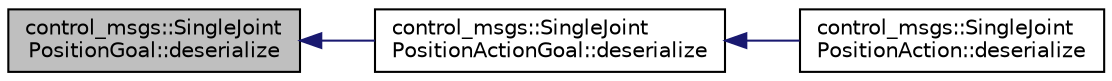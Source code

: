 digraph "control_msgs::SingleJointPositionGoal::deserialize"
{
  edge [fontname="Helvetica",fontsize="10",labelfontname="Helvetica",labelfontsize="10"];
  node [fontname="Helvetica",fontsize="10",shape=record];
  rankdir="LR";
  Node1 [label="control_msgs::SingleJoint\lPositionGoal::deserialize",height=0.2,width=0.4,color="black", fillcolor="grey75", style="filled" fontcolor="black"];
  Node1 -> Node2 [dir="back",color="midnightblue",fontsize="10",style="solid",fontname="Helvetica"];
  Node2 [label="control_msgs::SingleJoint\lPositionActionGoal::deserialize",height=0.2,width=0.4,color="black", fillcolor="white", style="filled",URL="$classcontrol__msgs_1_1_single_joint_position_action_goal.html#a083d99bcf9773e2b32cacb793eba21a1"];
  Node2 -> Node3 [dir="back",color="midnightblue",fontsize="10",style="solid",fontname="Helvetica"];
  Node3 [label="control_msgs::SingleJoint\lPositionAction::deserialize",height=0.2,width=0.4,color="black", fillcolor="white", style="filled",URL="$classcontrol__msgs_1_1_single_joint_position_action.html#a3e1305ff12cc24b5aae139adb4c56325"];
}
